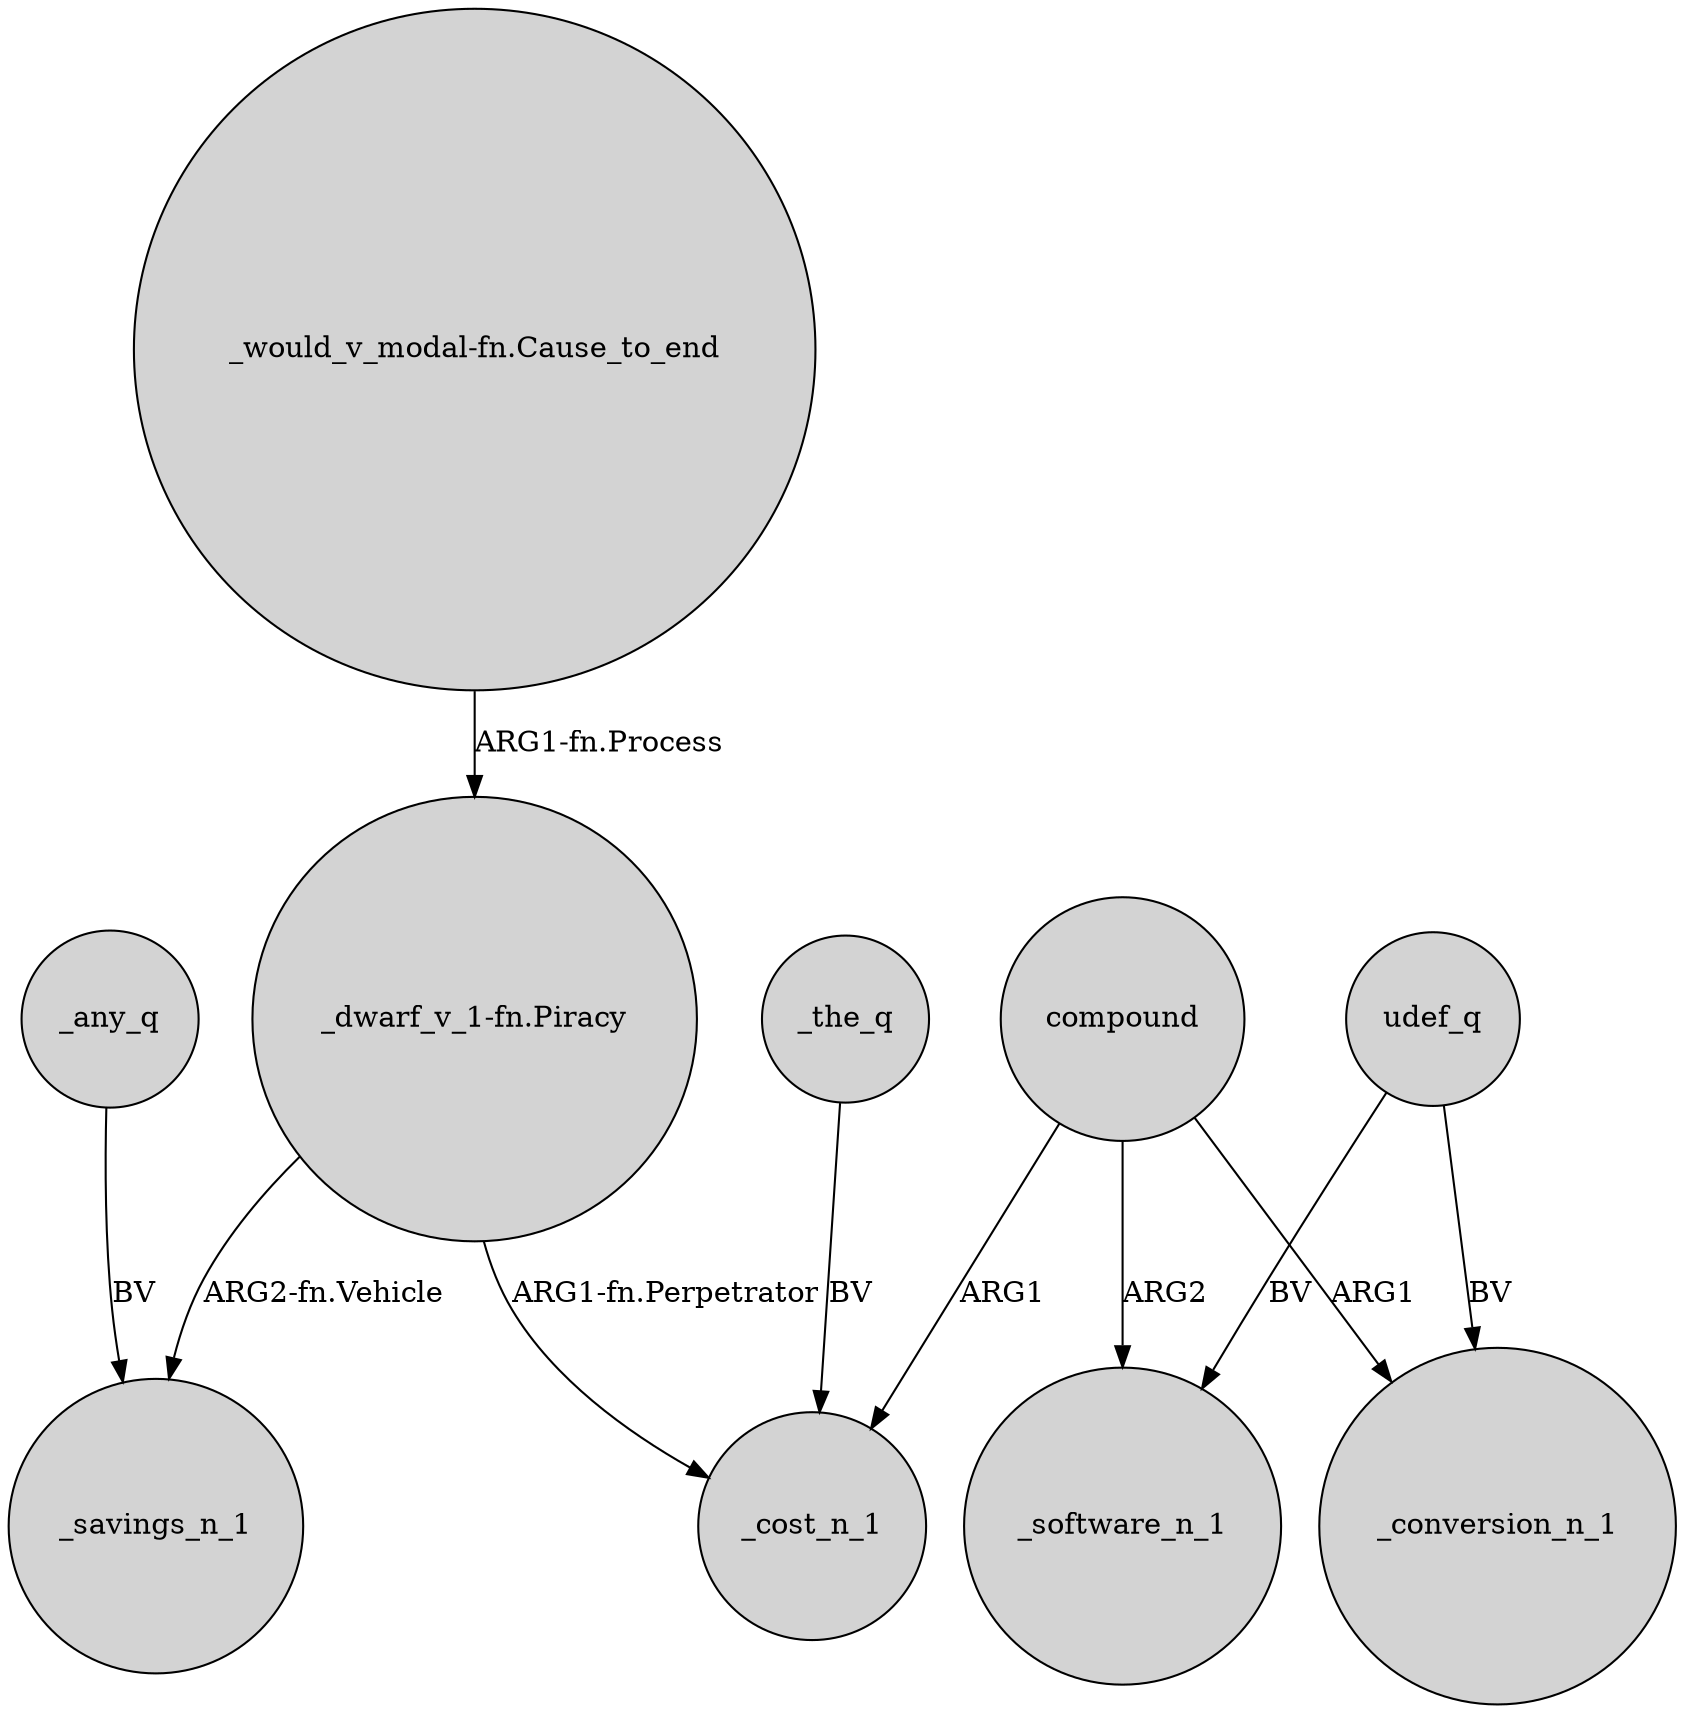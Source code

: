 digraph {
	node [shape=circle style=filled]
	_the_q -> _cost_n_1 [label=BV]
	udef_q -> _conversion_n_1 [label=BV]
	_any_q -> _savings_n_1 [label=BV]
	"_dwarf_v_1-fn.Piracy" -> _cost_n_1 [label="ARG1-fn.Perpetrator"]
	"_dwarf_v_1-fn.Piracy" -> _savings_n_1 [label="ARG2-fn.Vehicle"]
	udef_q -> _software_n_1 [label=BV]
	compound -> _cost_n_1 [label=ARG1]
	"_would_v_modal-fn.Cause_to_end" -> "_dwarf_v_1-fn.Piracy" [label="ARG1-fn.Process"]
	compound -> _software_n_1 [label=ARG2]
	compound -> _conversion_n_1 [label=ARG1]
}
